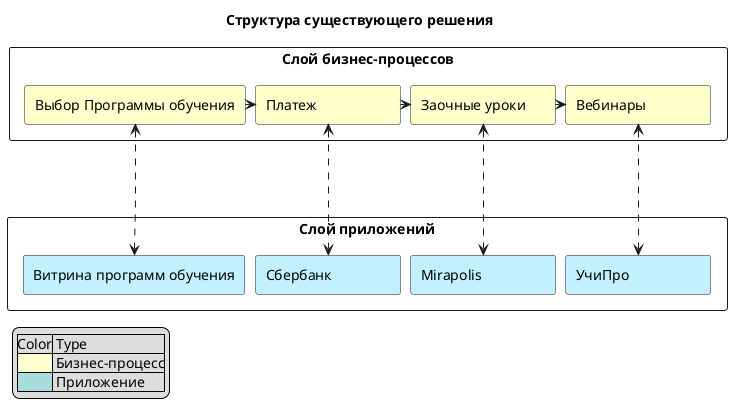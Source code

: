 @startuml
skinparam minClassWidth 125
skinparam nodesep 10
skinparam ranksep 10

title "Структура существующего решения"

rectangle "Слой приложений" {
rectangle Mirapolis as MP   #Application 
rectangle УчиПро as UPR #Application 
rectangle Сбербанк as SBRPAY #Application
rectangle "Витрина программ обучения" as SITE  #Application
}

rectangle "Слой бизнес-процессов" {
rectangle "Заочные уроки" as OFFLINE #Business 
rectangle "Вебинары" as WEBINAR #Business 
rectangle "Платеж" as PAY #Business 
rectangle "Выбор Программы обучения" as EDUPROG #Business
}

EDUPROG ...-Right....>  PAY 
PAY ....-Right...>  OFFLINE 
OFFLINE ....-Right...>  WEBINAR

EDUPROG <.......> SITE  
PAY <.......> SBRPAY
OFFLINE <.......> MP
WEBINAR <.......> UPR


legend left
    |Color| Type |
    |<#FEFECE>| Бизнес-процесс|
    |<#A9DCDF>| Приложение|
endlegend

@enduml
